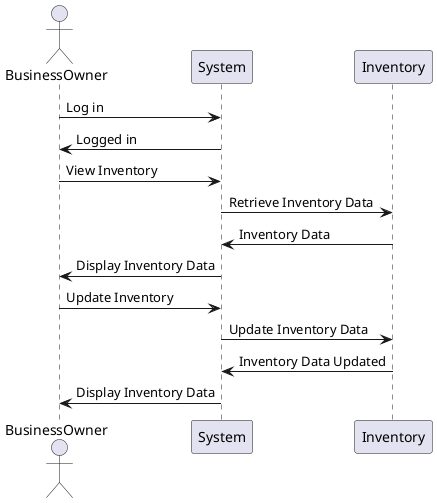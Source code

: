 @startuml
actor BusinessOwner
BusinessOwner -> System: Log in
System -> BusinessOwner: Logged in
BusinessOwner -> System: View Inventory
System -> Inventory: Retrieve Inventory Data
Inventory -> System: Inventory Data
System -> BusinessOwner: Display Inventory Data
BusinessOwner -> System: Update Inventory
System -> Inventory: Update Inventory Data
Inventory -> System: Inventory Data Updated
System -> BusinessOwner: Display Inventory Data
@enduml

